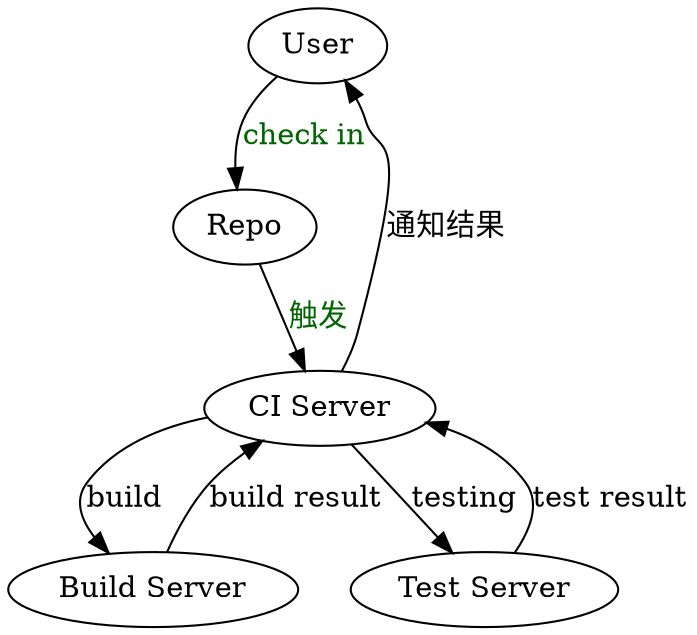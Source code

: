 digraph graphname{

    User [label="User"]      // node T
    Ci [label="CI Server"]  // node P
    Repo [label="Repo"]
    Build_server [label="Build Server"]
    Test_server [label="Test Server"]

    User->Repo [label="check in", fontcolor=darkgreen] // edge T->P
    Repo->Ci [label="触发",fontcolor=darkgreen]
    Ci-> Build_server [label="build"]
    Build_server -> Ci [label="build result"]

    Ci -> Test_server [label="testing"]
    Test_server-> Ci [label="test result"]

    Ci -> User [label="通知结果"]



}